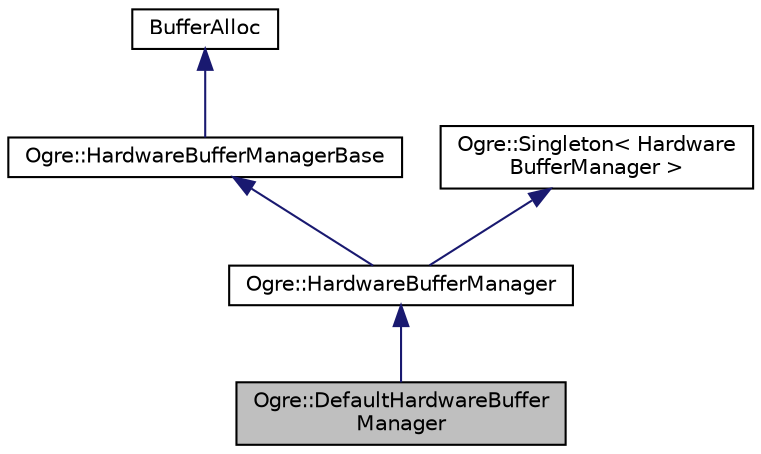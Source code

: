 digraph "Ogre::DefaultHardwareBufferManager"
{
  bgcolor="transparent";
  edge [fontname="Helvetica",fontsize="10",labelfontname="Helvetica",labelfontsize="10"];
  node [fontname="Helvetica",fontsize="10",shape=record];
  Node0 [label="Ogre::DefaultHardwareBuffer\lManager",height=0.2,width=0.4,color="black", fillcolor="grey75", style="filled", fontcolor="black"];
  Node1 -> Node0 [dir="back",color="midnightblue",fontsize="10",style="solid",fontname="Helvetica"];
  Node1 [label="Ogre::HardwareBufferManager",height=0.2,width=0.4,color="black",URL="$class_ogre_1_1_hardware_buffer_manager.html",tooltip="Singleton wrapper for hardware buffer manager. "];
  Node2 -> Node1 [dir="back",color="midnightblue",fontsize="10",style="solid",fontname="Helvetica"];
  Node2 [label="Ogre::HardwareBufferManagerBase",height=0.2,width=0.4,color="black",URL="$class_ogre_1_1_hardware_buffer_manager_base.html",tooltip="Base definition of a hardware buffer manager. "];
  Node3 -> Node2 [dir="back",color="midnightblue",fontsize="10",style="solid",fontname="Helvetica"];
  Node3 [label="BufferAlloc",height=0.2,width=0.4,color="black",URL="$class_ogre_1_1_allocated_object.html"];
  Node4 -> Node1 [dir="back",color="midnightblue",fontsize="10",style="solid",fontname="Helvetica"];
  Node4 [label="Ogre::Singleton\< Hardware\lBufferManager \>",height=0.2,width=0.4,color="black",URL="$class_ogre_1_1_singleton.html"];
}
